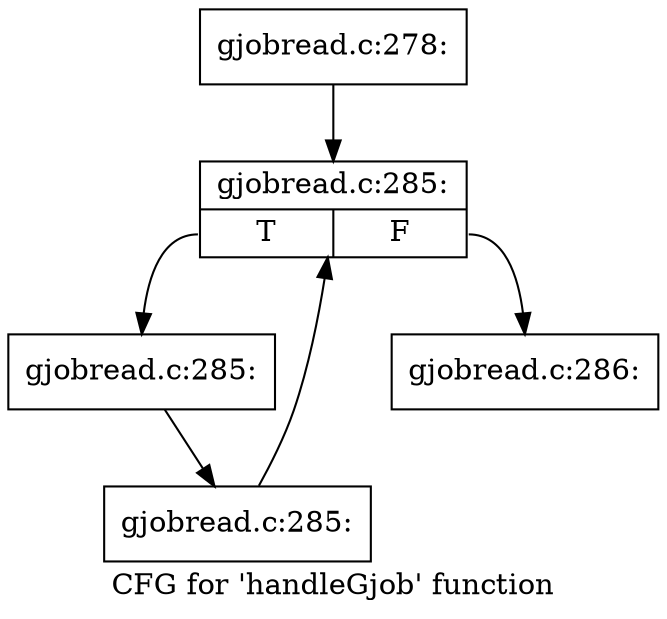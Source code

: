 digraph "CFG for 'handleGjob' function" {
	label="CFG for 'handleGjob' function";

	Node0x52447e0 [shape=record,label="{gjobread.c:278:}"];
	Node0x52447e0 -> Node0x5249d90;
	Node0x5249d90 [shape=record,label="{gjobread.c:285:|{<s0>T|<s1>F}}"];
	Node0x5249d90:s0 -> Node0x524a070;
	Node0x5249d90:s1 -> Node0x5249bf0;
	Node0x524a070 [shape=record,label="{gjobread.c:285:}"];
	Node0x524a070 -> Node0x5249fe0;
	Node0x5249fe0 [shape=record,label="{gjobread.c:285:}"];
	Node0x5249fe0 -> Node0x5249d90;
	Node0x5249bf0 [shape=record,label="{gjobread.c:286:}"];
}
